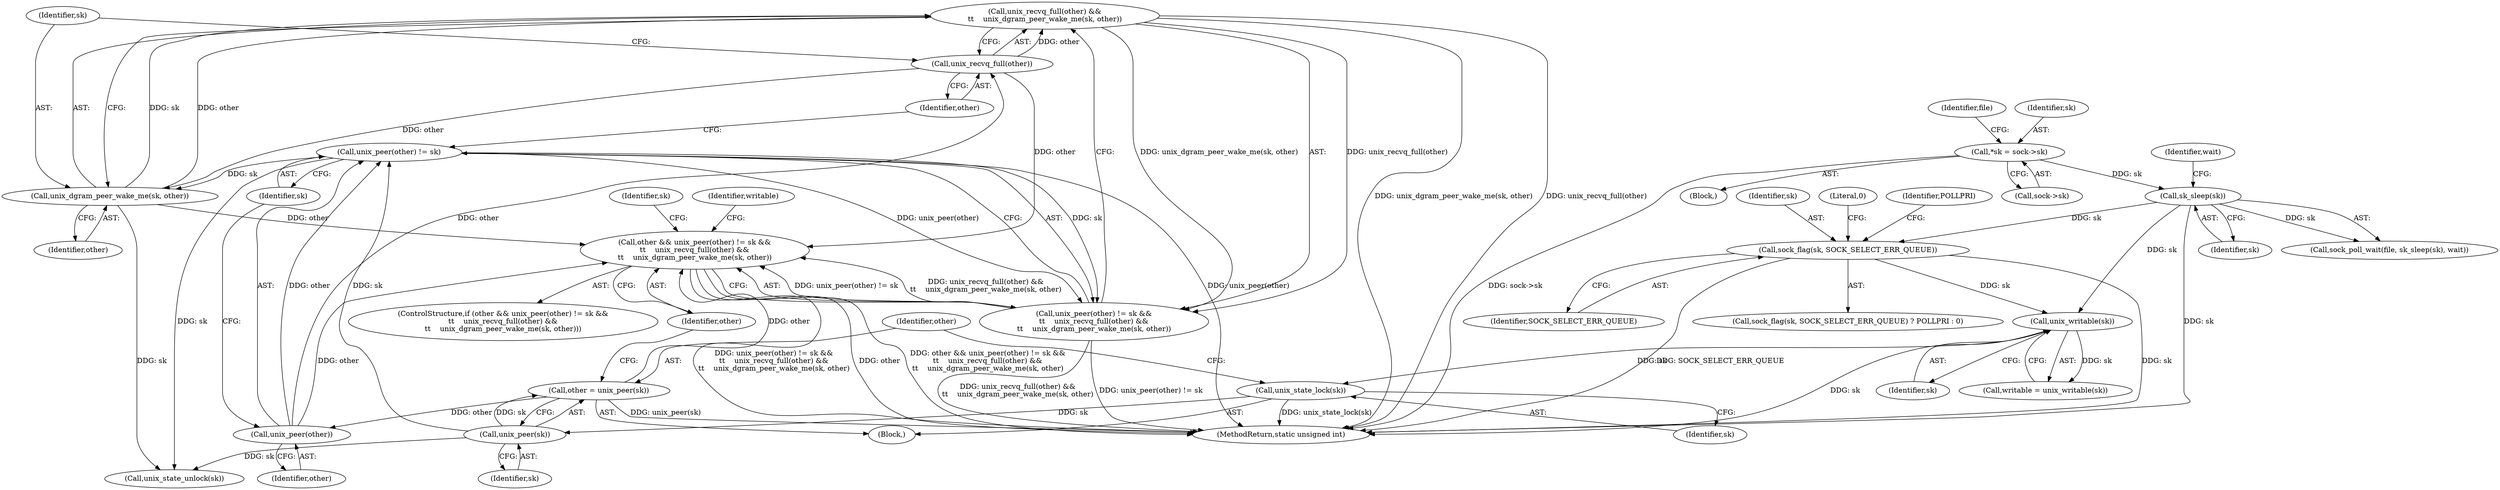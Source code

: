 digraph "0_linux_7d267278a9ece963d77eefec61630223fce08c6c_1@API" {
"1000239" [label="(Call,unix_recvq_full(other) &&\n\t\t    unix_dgram_peer_wake_me(sk, other))"];
"1000240" [label="(Call,unix_recvq_full(other))"];
"1000236" [label="(Call,unix_peer(other))"];
"1000227" [label="(Call,other = unix_peer(sk))"];
"1000229" [label="(Call,unix_peer(sk))"];
"1000225" [label="(Call,unix_state_lock(sk))"];
"1000220" [label="(Call,unix_writable(sk))"];
"1000143" [label="(Call,sock_flag(sk, SOCK_SELECT_ERR_QUEUE))"];
"1000121" [label="(Call,sk_sleep(sk))"];
"1000111" [label="(Call,*sk = sock->sk)"];
"1000242" [label="(Call,unix_dgram_peer_wake_me(sk, other))"];
"1000235" [label="(Call,unix_peer(other) != sk)"];
"1000234" [label="(Call,unix_peer(other) != sk &&\n\t\t    unix_recvq_full(other) &&\n\t\t    unix_dgram_peer_wake_me(sk, other))"];
"1000232" [label="(Call,other && unix_peer(other) != sk &&\n\t\t    unix_recvq_full(other) &&\n\t\t    unix_dgram_peer_wake_me(sk, other))"];
"1000121" [label="(Call,sk_sleep(sk))"];
"1000241" [label="(Identifier,other)"];
"1000236" [label="(Call,unix_peer(other))"];
"1000228" [label="(Identifier,other)"];
"1000230" [label="(Identifier,sk)"];
"1000233" [label="(Identifier,other)"];
"1000225" [label="(Call,unix_state_lock(sk))"];
"1000147" [label="(Literal,0)"];
"1000239" [label="(Call,unix_recvq_full(other) &&\n\t\t    unix_dgram_peer_wake_me(sk, other))"];
"1000113" [label="(Call,sock->sk)"];
"1000145" [label="(Identifier,SOCK_SELECT_ERR_QUEUE)"];
"1000232" [label="(Call,other && unix_peer(other) != sk &&\n\t\t    unix_recvq_full(other) &&\n\t\t    unix_dgram_peer_wake_me(sk, other))"];
"1000270" [label="(MethodReturn,static unsigned int)"];
"1000234" [label="(Call,unix_peer(other) != sk &&\n\t\t    unix_recvq_full(other) &&\n\t\t    unix_dgram_peer_wake_me(sk, other))"];
"1000218" [label="(Call,writable = unix_writable(sk))"];
"1000112" [label="(Identifier,sk)"];
"1000146" [label="(Identifier,POLLPRI)"];
"1000221" [label="(Identifier,sk)"];
"1000231" [label="(ControlStructure,if (other && unix_peer(other) != sk &&\n\t\t    unix_recvq_full(other) &&\n\t\t    unix_dgram_peer_wake_me(sk, other)))"];
"1000248" [label="(Call,unix_state_unlock(sk))"];
"1000242" [label="(Call,unix_dgram_peer_wake_me(sk, other))"];
"1000235" [label="(Call,unix_peer(other) != sk)"];
"1000122" [label="(Identifier,sk)"];
"1000220" [label="(Call,unix_writable(sk))"];
"1000238" [label="(Identifier,sk)"];
"1000111" [label="(Call,*sk = sock->sk)"];
"1000227" [label="(Call,other = unix_peer(sk))"];
"1000249" [label="(Identifier,sk)"];
"1000237" [label="(Identifier,other)"];
"1000144" [label="(Identifier,sk)"];
"1000119" [label="(Call,sock_poll_wait(file, sk_sleep(sk), wait))"];
"1000142" [label="(Call,sock_flag(sk, SOCK_SELECT_ERR_QUEUE) ? POLLPRI : 0)"];
"1000120" [label="(Identifier,file)"];
"1000226" [label="(Identifier,sk)"];
"1000229" [label="(Call,unix_peer(sk))"];
"1000244" [label="(Identifier,other)"];
"1000109" [label="(Block,)"];
"1000224" [label="(Block,)"];
"1000123" [label="(Identifier,wait)"];
"1000246" [label="(Identifier,writable)"];
"1000243" [label="(Identifier,sk)"];
"1000143" [label="(Call,sock_flag(sk, SOCK_SELECT_ERR_QUEUE))"];
"1000240" [label="(Call,unix_recvq_full(other))"];
"1000239" -> "1000234"  [label="AST: "];
"1000239" -> "1000240"  [label="CFG: "];
"1000239" -> "1000242"  [label="CFG: "];
"1000240" -> "1000239"  [label="AST: "];
"1000242" -> "1000239"  [label="AST: "];
"1000234" -> "1000239"  [label="CFG: "];
"1000239" -> "1000270"  [label="DDG: unix_recvq_full(other)"];
"1000239" -> "1000270"  [label="DDG: unix_dgram_peer_wake_me(sk, other)"];
"1000239" -> "1000234"  [label="DDG: unix_recvq_full(other)"];
"1000239" -> "1000234"  [label="DDG: unix_dgram_peer_wake_me(sk, other)"];
"1000240" -> "1000239"  [label="DDG: other"];
"1000242" -> "1000239"  [label="DDG: sk"];
"1000242" -> "1000239"  [label="DDG: other"];
"1000240" -> "1000241"  [label="CFG: "];
"1000241" -> "1000240"  [label="AST: "];
"1000243" -> "1000240"  [label="CFG: "];
"1000240" -> "1000232"  [label="DDG: other"];
"1000236" -> "1000240"  [label="DDG: other"];
"1000240" -> "1000242"  [label="DDG: other"];
"1000236" -> "1000235"  [label="AST: "];
"1000236" -> "1000237"  [label="CFG: "];
"1000237" -> "1000236"  [label="AST: "];
"1000238" -> "1000236"  [label="CFG: "];
"1000236" -> "1000232"  [label="DDG: other"];
"1000236" -> "1000235"  [label="DDG: other"];
"1000227" -> "1000236"  [label="DDG: other"];
"1000227" -> "1000224"  [label="AST: "];
"1000227" -> "1000229"  [label="CFG: "];
"1000228" -> "1000227"  [label="AST: "];
"1000229" -> "1000227"  [label="AST: "];
"1000233" -> "1000227"  [label="CFG: "];
"1000227" -> "1000270"  [label="DDG: unix_peer(sk)"];
"1000229" -> "1000227"  [label="DDG: sk"];
"1000227" -> "1000232"  [label="DDG: other"];
"1000229" -> "1000230"  [label="CFG: "];
"1000230" -> "1000229"  [label="AST: "];
"1000225" -> "1000229"  [label="DDG: sk"];
"1000229" -> "1000235"  [label="DDG: sk"];
"1000229" -> "1000248"  [label="DDG: sk"];
"1000225" -> "1000224"  [label="AST: "];
"1000225" -> "1000226"  [label="CFG: "];
"1000226" -> "1000225"  [label="AST: "];
"1000228" -> "1000225"  [label="CFG: "];
"1000225" -> "1000270"  [label="DDG: unix_state_lock(sk)"];
"1000220" -> "1000225"  [label="DDG: sk"];
"1000220" -> "1000218"  [label="AST: "];
"1000220" -> "1000221"  [label="CFG: "];
"1000221" -> "1000220"  [label="AST: "];
"1000218" -> "1000220"  [label="CFG: "];
"1000220" -> "1000270"  [label="DDG: sk"];
"1000220" -> "1000218"  [label="DDG: sk"];
"1000143" -> "1000220"  [label="DDG: sk"];
"1000121" -> "1000220"  [label="DDG: sk"];
"1000143" -> "1000142"  [label="AST: "];
"1000143" -> "1000145"  [label="CFG: "];
"1000144" -> "1000143"  [label="AST: "];
"1000145" -> "1000143"  [label="AST: "];
"1000146" -> "1000143"  [label="CFG: "];
"1000147" -> "1000143"  [label="CFG: "];
"1000143" -> "1000270"  [label="DDG: sk"];
"1000143" -> "1000270"  [label="DDG: SOCK_SELECT_ERR_QUEUE"];
"1000121" -> "1000143"  [label="DDG: sk"];
"1000121" -> "1000119"  [label="AST: "];
"1000121" -> "1000122"  [label="CFG: "];
"1000122" -> "1000121"  [label="AST: "];
"1000123" -> "1000121"  [label="CFG: "];
"1000121" -> "1000270"  [label="DDG: sk"];
"1000121" -> "1000119"  [label="DDG: sk"];
"1000111" -> "1000121"  [label="DDG: sk"];
"1000111" -> "1000109"  [label="AST: "];
"1000111" -> "1000113"  [label="CFG: "];
"1000112" -> "1000111"  [label="AST: "];
"1000113" -> "1000111"  [label="AST: "];
"1000120" -> "1000111"  [label="CFG: "];
"1000111" -> "1000270"  [label="DDG: sock->sk"];
"1000242" -> "1000244"  [label="CFG: "];
"1000243" -> "1000242"  [label="AST: "];
"1000244" -> "1000242"  [label="AST: "];
"1000242" -> "1000232"  [label="DDG: other"];
"1000235" -> "1000242"  [label="DDG: sk"];
"1000242" -> "1000248"  [label="DDG: sk"];
"1000235" -> "1000234"  [label="AST: "];
"1000235" -> "1000238"  [label="CFG: "];
"1000238" -> "1000235"  [label="AST: "];
"1000241" -> "1000235"  [label="CFG: "];
"1000234" -> "1000235"  [label="CFG: "];
"1000235" -> "1000270"  [label="DDG: unix_peer(other)"];
"1000235" -> "1000234"  [label="DDG: unix_peer(other)"];
"1000235" -> "1000234"  [label="DDG: sk"];
"1000235" -> "1000248"  [label="DDG: sk"];
"1000234" -> "1000232"  [label="AST: "];
"1000232" -> "1000234"  [label="CFG: "];
"1000234" -> "1000270"  [label="DDG: unix_recvq_full(other) &&\n\t\t    unix_dgram_peer_wake_me(sk, other)"];
"1000234" -> "1000270"  [label="DDG: unix_peer(other) != sk"];
"1000234" -> "1000232"  [label="DDG: unix_peer(other) != sk"];
"1000234" -> "1000232"  [label="DDG: unix_recvq_full(other) &&\n\t\t    unix_dgram_peer_wake_me(sk, other)"];
"1000232" -> "1000231"  [label="AST: "];
"1000232" -> "1000233"  [label="CFG: "];
"1000233" -> "1000232"  [label="AST: "];
"1000246" -> "1000232"  [label="CFG: "];
"1000249" -> "1000232"  [label="CFG: "];
"1000232" -> "1000270"  [label="DDG: other"];
"1000232" -> "1000270"  [label="DDG: other && unix_peer(other) != sk &&\n\t\t    unix_recvq_full(other) &&\n\t\t    unix_dgram_peer_wake_me(sk, other)"];
"1000232" -> "1000270"  [label="DDG: unix_peer(other) != sk &&\n\t\t    unix_recvq_full(other) &&\n\t\t    unix_dgram_peer_wake_me(sk, other)"];
}
